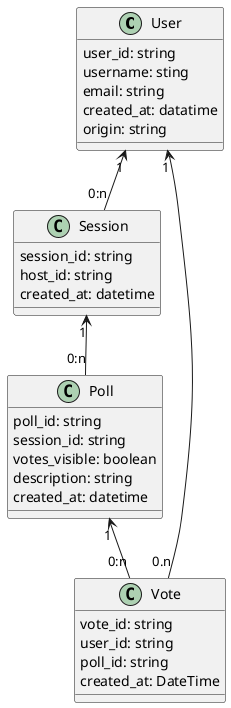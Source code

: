 @startuml "planning model"
class User {
    user_id: string
    username: sting
    email: string
    created_at: datatime
    origin: string
}

class Session {
    session_id: string
    host_id: string
    created_at: datetime
}

class Poll {
    poll_id: string
    session_id: string
    votes_visible: boolean
    description: string
    created_at: datetime
}

class Vote {
    vote_id: string
    user_id: string
    poll_id: string
    created_at: DateTime
}

User "1" <-- "0:n" Session
Session "1" <-- "0:n" Poll
Poll "1" <-- "0:n" Vote 
Vote "0.n" --> "1" User

@enduml